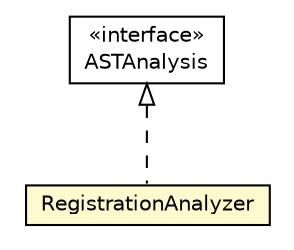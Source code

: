 #!/usr/local/bin/dot
#
# Class diagram 
# Generated by UMLGraph version 5.1 (http://www.umlgraph.org/)
#

digraph G {
	edge [fontname="Helvetica",fontsize=10,labelfontname="Helvetica",labelfontsize=10];
	node [fontname="Helvetica",fontsize=10,shape=plaintext];
	nodesep=0.25;
	ranksep=0.5;
	// org.androidtransfuse.analysis.astAnalyzer.ASTAnalysis
	c51606 [label=<<table title="org.androidtransfuse.analysis.astAnalyzer.ASTAnalysis" border="0" cellborder="1" cellspacing="0" cellpadding="2" port="p" href="./ASTAnalysis.html">
		<tr><td><table border="0" cellspacing="0" cellpadding="1">
<tr><td align="center" balign="center"> &#171;interface&#187; </td></tr>
<tr><td align="center" balign="center"> ASTAnalysis </td></tr>
		</table></td></tr>
		</table>>, fontname="Helvetica", fontcolor="black", fontsize=10.0];
	// org.androidtransfuse.analysis.astAnalyzer.RegistrationAnalyzer
	c51613 [label=<<table title="org.androidtransfuse.analysis.astAnalyzer.RegistrationAnalyzer" border="0" cellborder="1" cellspacing="0" cellpadding="2" port="p" bgcolor="lemonChiffon" href="./RegistrationAnalyzer.html">
		<tr><td><table border="0" cellspacing="0" cellpadding="1">
<tr><td align="center" balign="center"> RegistrationAnalyzer </td></tr>
		</table></td></tr>
		</table>>, fontname="Helvetica", fontcolor="black", fontsize=10.0];
	//org.androidtransfuse.analysis.astAnalyzer.RegistrationAnalyzer implements org.androidtransfuse.analysis.astAnalyzer.ASTAnalysis
	c51606:p -> c51613:p [dir=back,arrowtail=empty,style=dashed];
}

